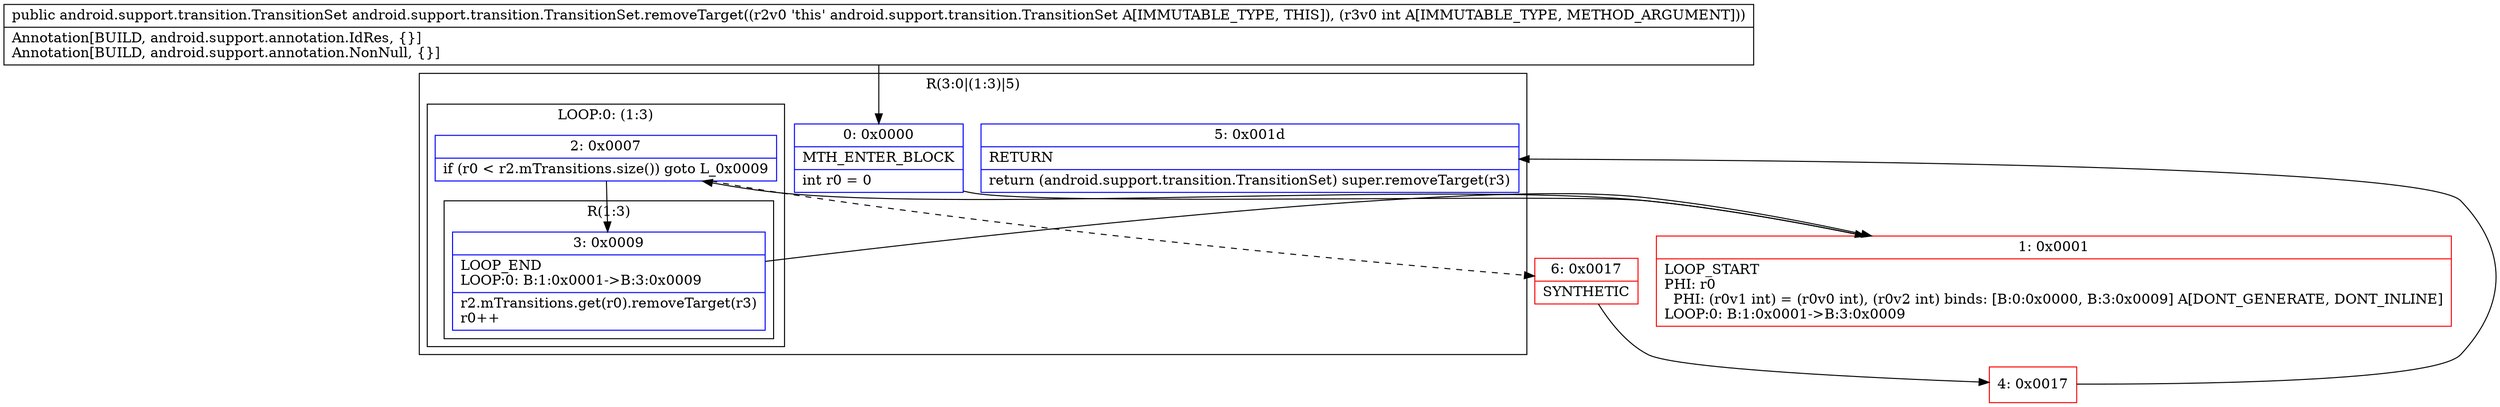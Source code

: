 digraph "CFG forandroid.support.transition.TransitionSet.removeTarget(I)Landroid\/support\/transition\/TransitionSet;" {
subgraph cluster_Region_1602775169 {
label = "R(3:0|(1:3)|5)";
node [shape=record,color=blue];
Node_0 [shape=record,label="{0\:\ 0x0000|MTH_ENTER_BLOCK\l|int r0 = 0\l}"];
subgraph cluster_LoopRegion_1101367952 {
label = "LOOP:0: (1:3)";
node [shape=record,color=blue];
Node_2 [shape=record,label="{2\:\ 0x0007|if (r0 \< r2.mTransitions.size()) goto L_0x0009\l}"];
subgraph cluster_Region_990908549 {
label = "R(1:3)";
node [shape=record,color=blue];
Node_3 [shape=record,label="{3\:\ 0x0009|LOOP_END\lLOOP:0: B:1:0x0001\-\>B:3:0x0009\l|r2.mTransitions.get(r0).removeTarget(r3)\lr0++\l}"];
}
}
Node_5 [shape=record,label="{5\:\ 0x001d|RETURN\l|return (android.support.transition.TransitionSet) super.removeTarget(r3)\l}"];
}
Node_1 [shape=record,color=red,label="{1\:\ 0x0001|LOOP_START\lPHI: r0 \l  PHI: (r0v1 int) = (r0v0 int), (r0v2 int) binds: [B:0:0x0000, B:3:0x0009] A[DONT_GENERATE, DONT_INLINE]\lLOOP:0: B:1:0x0001\-\>B:3:0x0009\l}"];
Node_4 [shape=record,color=red,label="{4\:\ 0x0017}"];
Node_6 [shape=record,color=red,label="{6\:\ 0x0017|SYNTHETIC\l}"];
MethodNode[shape=record,label="{public android.support.transition.TransitionSet android.support.transition.TransitionSet.removeTarget((r2v0 'this' android.support.transition.TransitionSet A[IMMUTABLE_TYPE, THIS]), (r3v0 int A[IMMUTABLE_TYPE, METHOD_ARGUMENT]))  | Annotation[BUILD, android.support.annotation.IdRes, \{\}]\lAnnotation[BUILD, android.support.annotation.NonNull, \{\}]\l}"];
MethodNode -> Node_0;
Node_0 -> Node_1;
Node_2 -> Node_3;
Node_2 -> Node_6[style=dashed];
Node_3 -> Node_1;
Node_1 -> Node_2;
Node_4 -> Node_5;
Node_6 -> Node_4;
}

